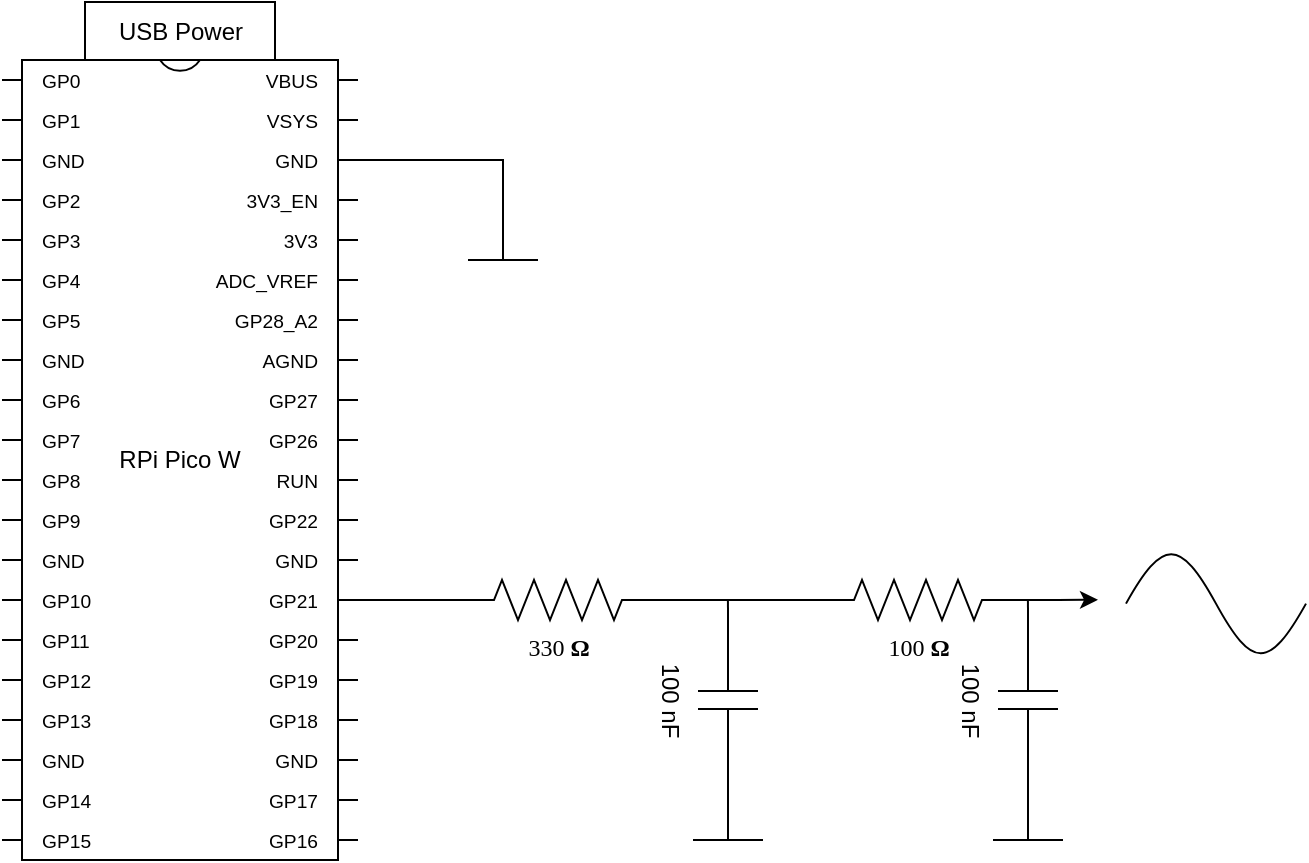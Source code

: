 <mxfile version="24.7.8">
  <diagram name="Page-1" id="7e0a89b8-554c-2b80-1dc8-d5c74ca68de4">
    <mxGraphModel dx="1656" dy="1209" grid="0" gridSize="10" guides="1" tooltips="1" connect="1" arrows="1" fold="1" page="1" pageScale="1" pageWidth="1100" pageHeight="850" background="none" math="0" shadow="0">
      <root>
        <mxCell id="0" />
        <mxCell id="1" parent="0" />
        <mxCell id="J3vJoi93nIFXIHI57L2h-1" value="RPi Pico W" style="shadow=0;dashed=0;align=center;html=1;strokeWidth=1;shape=mxgraph.electrical.logic_gates.dual_inline_ic;labelNames=GP0,GP1,GND,GP2,GP3,GP4,GP5,GND,GP6,GP7,GP8,GP9,GND,GP10,GP11,GP12,GP13,GND,GP14,GP15,GP16,GP17,GND,GP18,GP19,GP20,GP21,GND,GP22,RUN,GP26,GP27,AGND,GP28_A2,ADC_VREF,3V3,3V3_EN,GND,VSYS,VBUS;whiteSpace=wrap;pinLabelType=cust;labelCount=40;" vertex="1" parent="1">
          <mxGeometry x="224" y="198" width="178" height="400" as="geometry" />
        </mxCell>
        <mxCell id="J3vJoi93nIFXIHI57L2h-11" value="" style="edgeStyle=orthogonalEdgeStyle;rounded=0;orthogonalLoop=1;jettySize=auto;html=1;endArrow=none;endFill=0;" edge="1" parent="1" source="J3vJoi93nIFXIHI57L2h-3" target="J3vJoi93nIFXIHI57L2h-10">
          <mxGeometry relative="1" as="geometry" />
        </mxCell>
        <mxCell id="J3vJoi93nIFXIHI57L2h-3" value="330&amp;nbsp;&lt;b&gt;Ω&lt;/b&gt;" style="verticalLabelPosition=bottom;shadow=0;dashed=0;align=center;html=1;verticalAlign=top;strokeWidth=1;shape=mxgraph.electrical.resistors.resistor_2;rounded=1;comic=0;labelBackgroundColor=none;fontFamily=Verdana;fontSize=12" vertex="1" parent="1">
          <mxGeometry x="452" y="458" width="100" height="20" as="geometry" />
        </mxCell>
        <mxCell id="J3vJoi93nIFXIHI57L2h-4" style="edgeStyle=orthogonalEdgeStyle;rounded=0;orthogonalLoop=1;jettySize=auto;html=1;exitX=1;exitY=0;exitDx=0;exitDy=270;exitPerimeter=0;entryX=0;entryY=0.5;entryDx=0;entryDy=0;entryPerimeter=0;endArrow=none;endFill=0;" edge="1" parent="1" source="J3vJoi93nIFXIHI57L2h-1" target="J3vJoi93nIFXIHI57L2h-3">
          <mxGeometry relative="1" as="geometry" />
        </mxCell>
        <mxCell id="J3vJoi93nIFXIHI57L2h-17" style="edgeStyle=orthogonalEdgeStyle;rounded=0;orthogonalLoop=1;jettySize=auto;html=1;exitX=1;exitY=0.5;exitDx=0;exitDy=0;exitPerimeter=0;" edge="1" parent="1" source="J3vJoi93nIFXIHI57L2h-10">
          <mxGeometry relative="1" as="geometry">
            <mxPoint x="772" y="467.882" as="targetPoint" />
          </mxGeometry>
        </mxCell>
        <mxCell id="J3vJoi93nIFXIHI57L2h-10" value="100&amp;nbsp;&lt;b&gt;Ω&lt;/b&gt;" style="verticalLabelPosition=bottom;shadow=0;dashed=0;align=center;html=1;verticalAlign=top;strokeWidth=1;shape=mxgraph.electrical.resistors.resistor_2;rounded=1;comic=0;labelBackgroundColor=none;fontFamily=Verdana;fontSize=12" vertex="1" parent="1">
          <mxGeometry x="632" y="458" width="100" height="20" as="geometry" />
        </mxCell>
        <mxCell id="J3vJoi93nIFXIHI57L2h-14" style="edgeStyle=orthogonalEdgeStyle;rounded=0;orthogonalLoop=1;jettySize=auto;html=1;exitX=0;exitY=0.5;exitDx=0;exitDy=0;exitPerimeter=0;endArrow=none;endFill=0;" edge="1" parent="1" source="J3vJoi93nIFXIHI57L2h-12">
          <mxGeometry relative="1" as="geometry">
            <mxPoint x="586.947" y="468" as="targetPoint" />
          </mxGeometry>
        </mxCell>
        <mxCell id="J3vJoi93nIFXIHI57L2h-12" value="100 nF" style="pointerEvents=1;verticalLabelPosition=bottom;shadow=0;dashed=0;align=center;html=1;verticalAlign=top;shape=mxgraph.electrical.capacitors.capacitor_1;rotation=90;" vertex="1" parent="1">
          <mxGeometry x="542" y="503" width="90" height="30" as="geometry" />
        </mxCell>
        <mxCell id="J3vJoi93nIFXIHI57L2h-16" style="edgeStyle=orthogonalEdgeStyle;rounded=0;orthogonalLoop=1;jettySize=auto;html=1;exitX=0;exitY=0.5;exitDx=0;exitDy=0;exitPerimeter=0;endArrow=none;endFill=0;" edge="1" parent="1" source="J3vJoi93nIFXIHI57L2h-15">
          <mxGeometry relative="1" as="geometry">
            <mxPoint x="736.947" y="468" as="targetPoint" />
          </mxGeometry>
        </mxCell>
        <mxCell id="J3vJoi93nIFXIHI57L2h-15" value="100 nF" style="pointerEvents=1;verticalLabelPosition=bottom;shadow=0;dashed=0;align=center;html=1;verticalAlign=top;shape=mxgraph.electrical.capacitors.capacitor_1;rotation=90;" vertex="1" parent="1">
          <mxGeometry x="692" y="503" width="90" height="30" as="geometry" />
        </mxCell>
        <mxCell id="J3vJoi93nIFXIHI57L2h-19" value="" style="pointerEvents=1;verticalLabelPosition=bottom;shadow=0;dashed=0;align=center;html=1;verticalAlign=top;shape=mxgraph.electrical.signal_sources.vss2;fontSize=24;flipV=1;" vertex="1" parent="1">
          <mxGeometry x="569.5" y="558" width="35" height="30" as="geometry" />
        </mxCell>
        <mxCell id="J3vJoi93nIFXIHI57L2h-20" value="" style="pointerEvents=1;verticalLabelPosition=bottom;shadow=0;dashed=0;align=center;html=1;verticalAlign=top;shape=mxgraph.electrical.signal_sources.vss2;fontSize=24;flipV=1;" vertex="1" parent="1">
          <mxGeometry x="719.5" y="558" width="35" height="30" as="geometry" />
        </mxCell>
        <mxCell id="J3vJoi93nIFXIHI57L2h-21" value="" style="pointerEvents=1;verticalLabelPosition=bottom;shadow=0;dashed=0;align=center;html=1;verticalAlign=top;shape=mxgraph.electrical.signal_sources.vss2;fontSize=24;flipV=1;" vertex="1" parent="1">
          <mxGeometry x="457" y="268" width="35" height="30" as="geometry" />
        </mxCell>
        <mxCell id="J3vJoi93nIFXIHI57L2h-22" style="edgeStyle=orthogonalEdgeStyle;rounded=0;orthogonalLoop=1;jettySize=auto;html=1;exitX=0.5;exitY=1;exitDx=0;exitDy=0;exitPerimeter=0;entryX=1;entryY=0;entryDx=0;entryDy=50;entryPerimeter=0;endArrow=none;endFill=0;" edge="1" parent="1" source="J3vJoi93nIFXIHI57L2h-21" target="J3vJoi93nIFXIHI57L2h-1">
          <mxGeometry relative="1" as="geometry" />
        </mxCell>
        <mxCell id="J3vJoi93nIFXIHI57L2h-23" value="USB Power" style="rounded=0;whiteSpace=wrap;html=1;" vertex="1" parent="1">
          <mxGeometry x="265.5" y="169" width="95" height="29" as="geometry" />
        </mxCell>
        <mxCell id="J3vJoi93nIFXIHI57L2h-24" value="" style="pointerEvents=1;verticalLabelPosition=bottom;shadow=0;dashed=0;align=center;html=1;verticalAlign=top;shape=mxgraph.electrical.waveforms.sine_wave;" vertex="1" parent="1">
          <mxGeometry x="786" y="436.82" width="90" height="66.18" as="geometry" />
        </mxCell>
      </root>
    </mxGraphModel>
  </diagram>
</mxfile>
